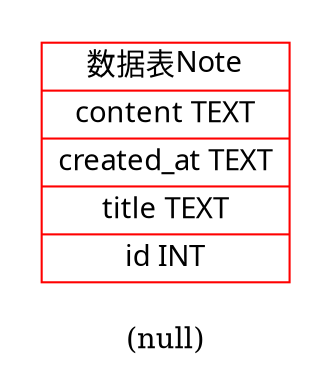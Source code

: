 digraph Protocol
{
	graph
	[
		rankdir = LR;
		label = "(null)";
		ratio = "auto";
		splines = curved;
	];

	node
	[
		fontname = melon;
		fontsize = 14;
		shape = box;
	];

	subgraph cluster_models
	{
		label = "";
		style = stroke;
		color = white;

	//	@interface Note
		"Note"
		[
			color = red;
			style = stroke;
			shape = record;
			label = "<name> 数据表 Note | <content> content TEXT| <created_at> created_at TEXT| <title> title TEXT| <id> id INT";
		];

	}

}
